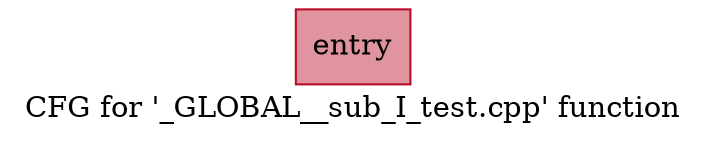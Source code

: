 digraph "CFG for '_GLOBAL__sub_I_test.cpp' function" {
	label="CFG for '_GLOBAL__sub_I_test.cpp' function";

	Node0x558e20f197b0 [shape=record,color="#b70d28ff", style=filled, fillcolor="#b70d2870",label="{entry}"];
}
